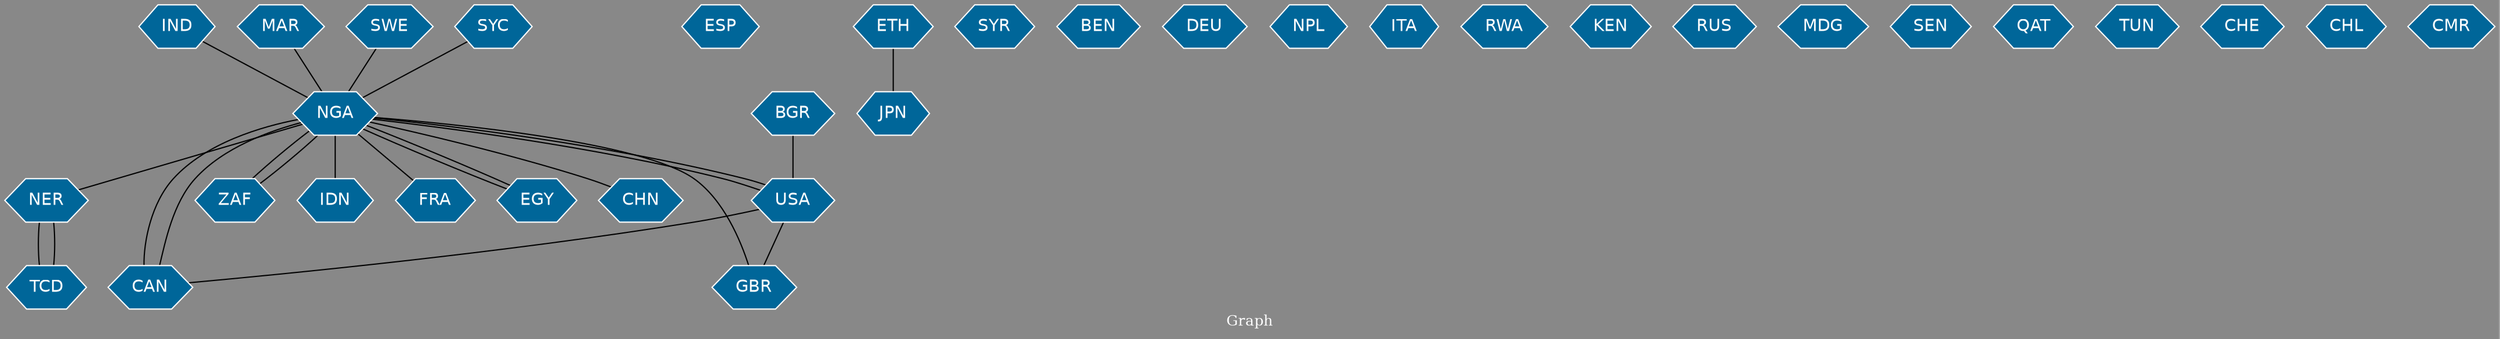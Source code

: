 // Countries together in item graph
graph {
	graph [bgcolor="#888888" fontcolor=white fontsize=12 label="Graph" outputorder=edgesfirst overlap=prism]
	node [color=white fillcolor="#006699" fontcolor=white fontname=Helvetica shape=hexagon style=filled]
	edge [arrowhead=open color=black fontcolor=white fontname=Courier fontsize=12]
		NGA [label=NGA]
		USA [label=USA]
		ZAF [label=ZAF]
		CAN [label=CAN]
		ESP [label=ESP]
		BGR [label=BGR]
		ETH [label=ETH]
		JPN [label=JPN]
		SYR [label=SYR]
		NER [label=NER]
		TCD [label=TCD]
		IND [label=IND]
		IDN [label=IDN]
		FRA [label=FRA]
		GBR [label=GBR]
		BEN [label=BEN]
		DEU [label=DEU]
		MAR [label=MAR]
		NPL [label=NPL]
		EGY [label=EGY]
		ITA [label=ITA]
		RWA [label=RWA]
		KEN [label=KEN]
		SWE [label=SWE]
		RUS [label=RUS]
		SYC [label=SYC]
		MDG [label=MDG]
		SEN [label=SEN]
		QAT [label=QAT]
		CHN [label=CHN]
		TUN [label=TUN]
		CHE [label=CHE]
		CHL [label=CHL]
		CMR [label=CMR]
			NGA -- USA [weight=4]
			IND -- NGA [weight=1]
			USA -- CAN [weight=1]
			SWE -- NGA [weight=1]
			EGY -- NGA [weight=1]
			TCD -- NER [weight=1]
			NGA -- CHN [weight=2]
			SYC -- NGA [weight=1]
			CAN -- NGA [weight=2]
			NGA -- FRA [weight=1]
			NGA -- ZAF [weight=2]
			MAR -- NGA [weight=1]
			BGR -- USA [weight=1]
			NGA -- CAN [weight=1]
			ETH -- JPN [weight=1]
			NGA -- NER [weight=1]
			USA -- NGA [weight=2]
			NGA -- IDN [weight=6]
			ZAF -- NGA [weight=6]
			USA -- GBR [weight=1]
			NGA -- GBR [weight=1]
			NER -- TCD [weight=1]
			NGA -- EGY [weight=2]
}